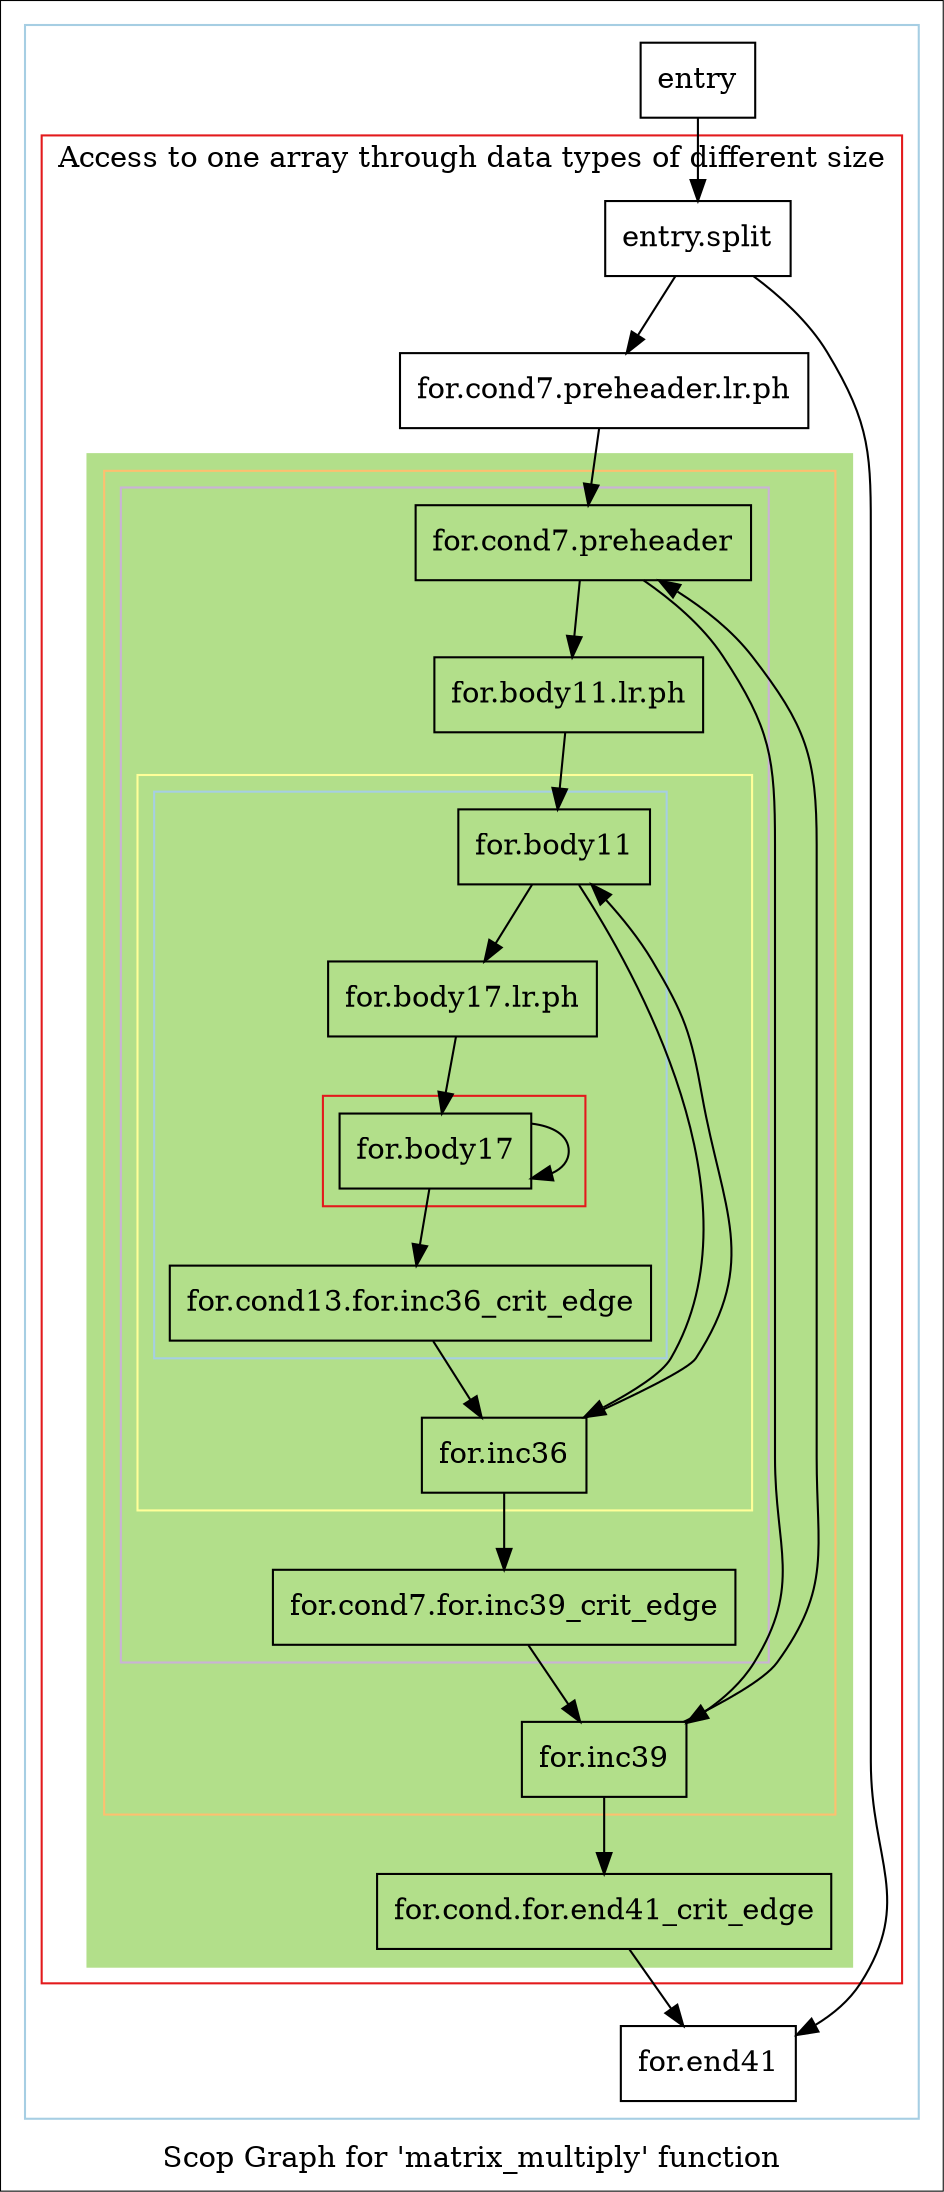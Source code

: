 digraph "Scop Graph for 'matrix_multiply' function" {
	label="Scop Graph for 'matrix_multiply' function";

	Node0x55041c0 [shape=record,label="{entry}"];
	Node0x55041c0 -> Node0x5509070;
	Node0x5509070 [shape=record,label="{entry.split}"];
	Node0x5509070 -> Node0x550b410;
	Node0x5509070 -> Node0x550b430;
	Node0x550b410 [shape=record,label="{for.cond7.preheader.lr.ph}"];
	Node0x550b410 -> Node0x550de80;
	Node0x550de80 [shape=record,label="{for.cond7.preheader}"];
	Node0x550de80 -> Node0x5512990;
	Node0x550de80 -> Node0x55129b0;
	Node0x5512990 [shape=record,label="{for.body11.lr.ph}"];
	Node0x5512990 -> Node0x54f7660;
	Node0x54f7660 [shape=record,label="{for.body11}"];
	Node0x54f7660 -> Node0x54f7680;
	Node0x54f7660 -> Node0x54f76a0;
	Node0x54f7680 [shape=record,label="{for.body17.lr.ph}"];
	Node0x54f7680 -> Node0x550b560;
	Node0x550b560 [shape=record,label="{for.body17}"];
	Node0x550b560 -> Node0x550b560[constraint=false];
	Node0x550b560 -> Node0x5508cd0;
	Node0x5508cd0 [shape=record,label="{for.cond13.for.inc36_crit_edge}"];
	Node0x5508cd0 -> Node0x54f76a0;
	Node0x54f76a0 [shape=record,label="{for.inc36}"];
	Node0x54f76a0 -> Node0x54f7660[constraint=false];
	Node0x54f76a0 -> Node0x5508cf0;
	Node0x5508cf0 [shape=record,label="{for.cond7.for.inc39_crit_edge}"];
	Node0x5508cf0 -> Node0x55129b0;
	Node0x55129b0 [shape=record,label="{for.inc39}"];
	Node0x55129b0 -> Node0x550de80[constraint=false];
	Node0x55129b0 -> Node0x55130a0;
	Node0x55130a0 [shape=record,label="{for.cond.for.end41_crit_edge}"];
	Node0x55130a0 -> Node0x550b430;
	Node0x550b430 [shape=record,label="{for.end41}"];
	colorscheme = "paired12"
        subgraph cluster_0x54f6f00 {
          label = "";
          style = solid;
          color = 1
          subgraph cluster_0x5502880 {
            label = "Access to one array through data types of different size";
            style = solid;
            color = 6
            subgraph cluster_0x550dd10 {
              label = "";
              style = filled;
              color = 3              subgraph cluster_0x54f7840 {
                label = "";
                style = solid;
                color = 7
                subgraph cluster_0x54f77c0 {
                  label = "";
                  style = solid;
                  color = 9
                  subgraph cluster_0x54f7740 {
                    label = "";
                    style = solid;
                    color = 11
                    subgraph cluster_0x54f76c0 {
                      label = "";
                      style = solid;
                      color = 1
                      subgraph cluster_0x54f7020 {
                        label = "";
                        style = solid;
                        color = 6
                        Node0x550b560;
                      }
                      Node0x54f7660;
                      Node0x54f7680;
                      Node0x5508cd0;
                    }
                    Node0x54f76a0;
                  }
                  Node0x550de80;
                  Node0x5512990;
                  Node0x5508cf0;
                }
                Node0x55129b0;
              }
              Node0x55130a0;
            }
            Node0x5509070;
            Node0x550b410;
          }
          Node0x55041c0;
          Node0x550b430;
        }
}
